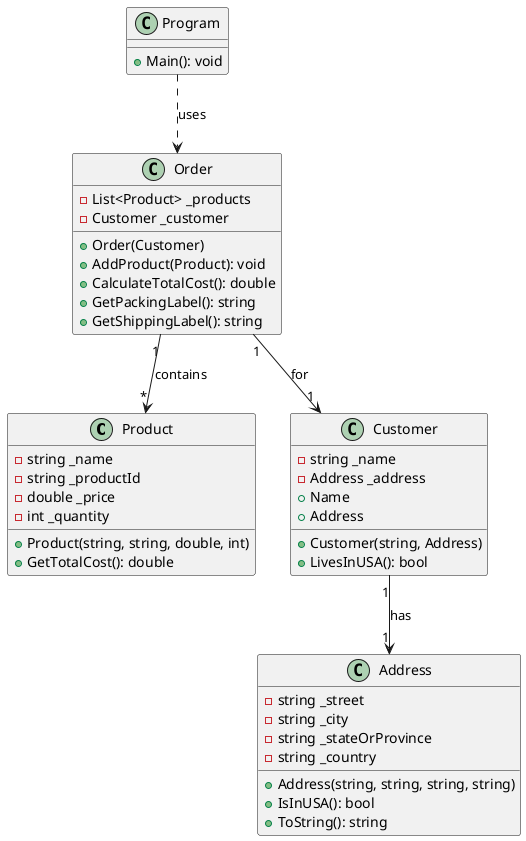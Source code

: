 ' Online Ordering Class Diagram
@startuml OnlineOrdering

class Product {
  -string _name
  -string _productId
  -double _price
  -int _quantity
  +Product(string, string, double, int)
  +GetTotalCost(): double
}

class Address {
  -string _street
  -string _city
  -string _stateOrProvince
  -string _country
  +Address(string, string, string, string)
  +IsInUSA(): bool
  +ToString(): string
}

class Customer {
  -string _name
  -Address _address
  +Customer(string, Address)
  +LivesInUSA(): bool
  +Name
  +Address
}

class Order {
  -List<Product> _products
  -Customer _customer
  +Order(Customer)
  +AddProduct(Product): void
  +CalculateTotalCost(): double
  +GetPackingLabel(): string
  +GetShippingLabel(): string
}

class Program {
  +Main(): void
}

Customer "1" --> "1" Address : has
Order "1" --> "*" Product : contains
Order "1" --> "1" Customer : for
Program ..> Order : uses

@enduml

' Youtube Videos Class Diagram

@startuml YoutubeVideos

class Comment {
    +string User
    +string Text
    +Comment(string user, string text)
}

class Video {
    +string Title
    +string User
    +int LengthSeconds
    -List<Comment> comments
    +AddComment(Comment comment): void
    +GetCommentCount(): int
    +GetComments(): IEnumerable<Comment>
}

class Program {
    +Main(string[] args): void
}

Video "1" *-- "*" Comment : contains
Program ..> Video : uses
Program ..> Comment : uses

@enduml